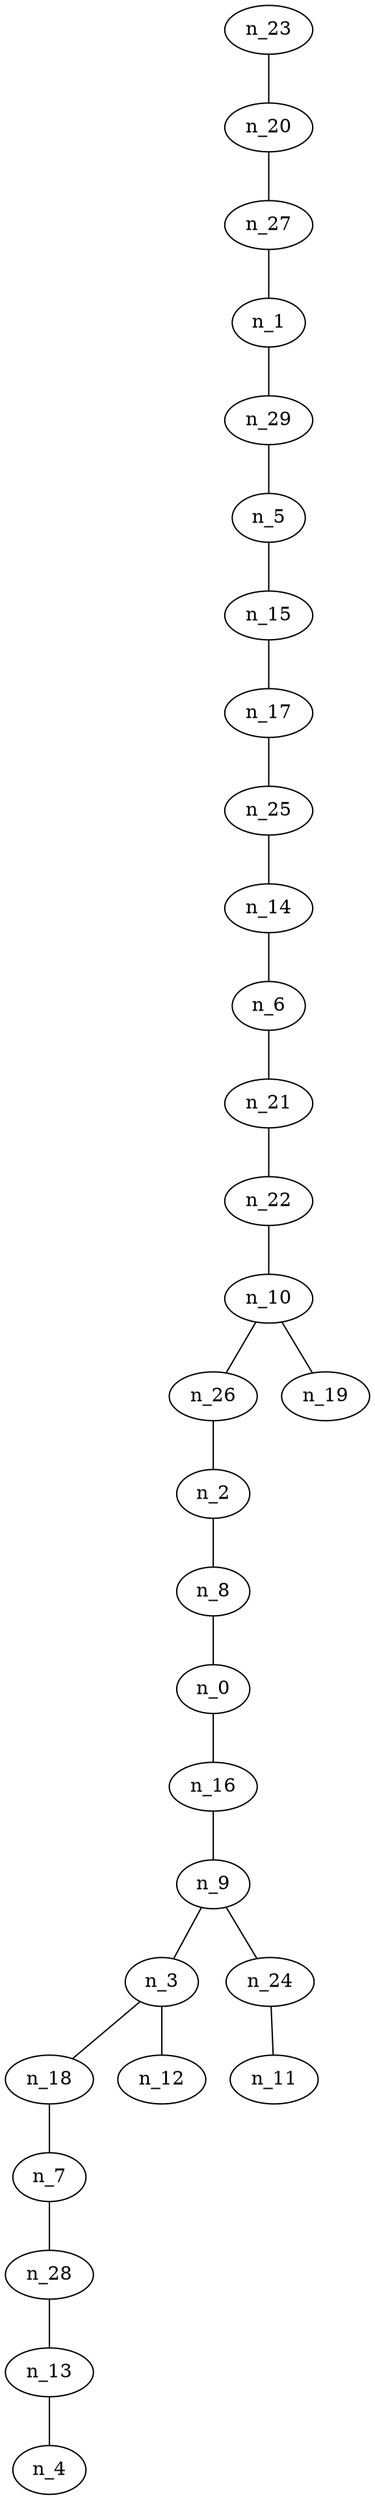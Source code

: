 graph arbol30 {
n_0--n_16
n_1--n_29
n_2--n_8
n_3--n_18
n_3--n_12
n_5--n_15
n_6--n_21
n_7--n_28
n_8--n_0
n_9--n_24
n_9--n_3
n_10--n_26
n_10--n_19
n_13--n_4
n_14--n_6
n_15--n_17
n_16--n_9
n_17--n_25
n_18--n_7
n_20--n_27
n_21--n_22
n_22--n_10
n_23--n_20
n_24--n_11
n_25--n_14
n_26--n_2
n_27--n_1
n_28--n_13
n_29--n_5
}